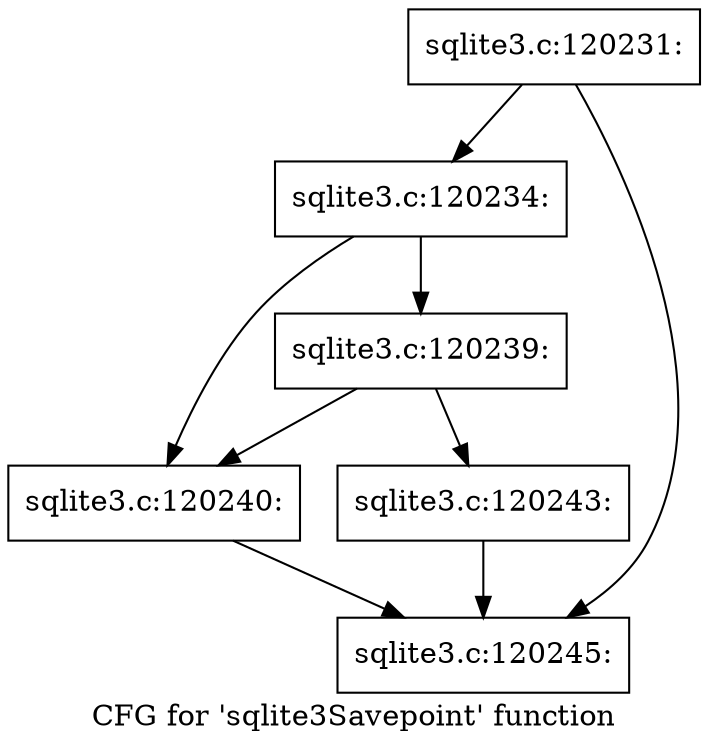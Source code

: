 digraph "CFG for 'sqlite3Savepoint' function" {
	label="CFG for 'sqlite3Savepoint' function";

	Node0x55c0f8d63860 [shape=record,label="{sqlite3.c:120231:}"];
	Node0x55c0f8d63860 -> Node0x55c0f8d66d80;
	Node0x55c0f8d63860 -> Node0x55c0f8d66dd0;
	Node0x55c0f8d66d80 [shape=record,label="{sqlite3.c:120234:}"];
	Node0x55c0f8d66d80 -> Node0x55c0f8d67c20;
	Node0x55c0f8d66d80 -> Node0x55c0f8d67b80;
	Node0x55c0f8d67c20 [shape=record,label="{sqlite3.c:120239:}"];
	Node0x55c0f8d67c20 -> Node0x55c0f8d67b80;
	Node0x55c0f8d67c20 -> Node0x55c0f8d67bd0;
	Node0x55c0f8d67b80 [shape=record,label="{sqlite3.c:120240:}"];
	Node0x55c0f8d67b80 -> Node0x55c0f8d66dd0;
	Node0x55c0f8d67bd0 [shape=record,label="{sqlite3.c:120243:}"];
	Node0x55c0f8d67bd0 -> Node0x55c0f8d66dd0;
	Node0x55c0f8d66dd0 [shape=record,label="{sqlite3.c:120245:}"];
}
